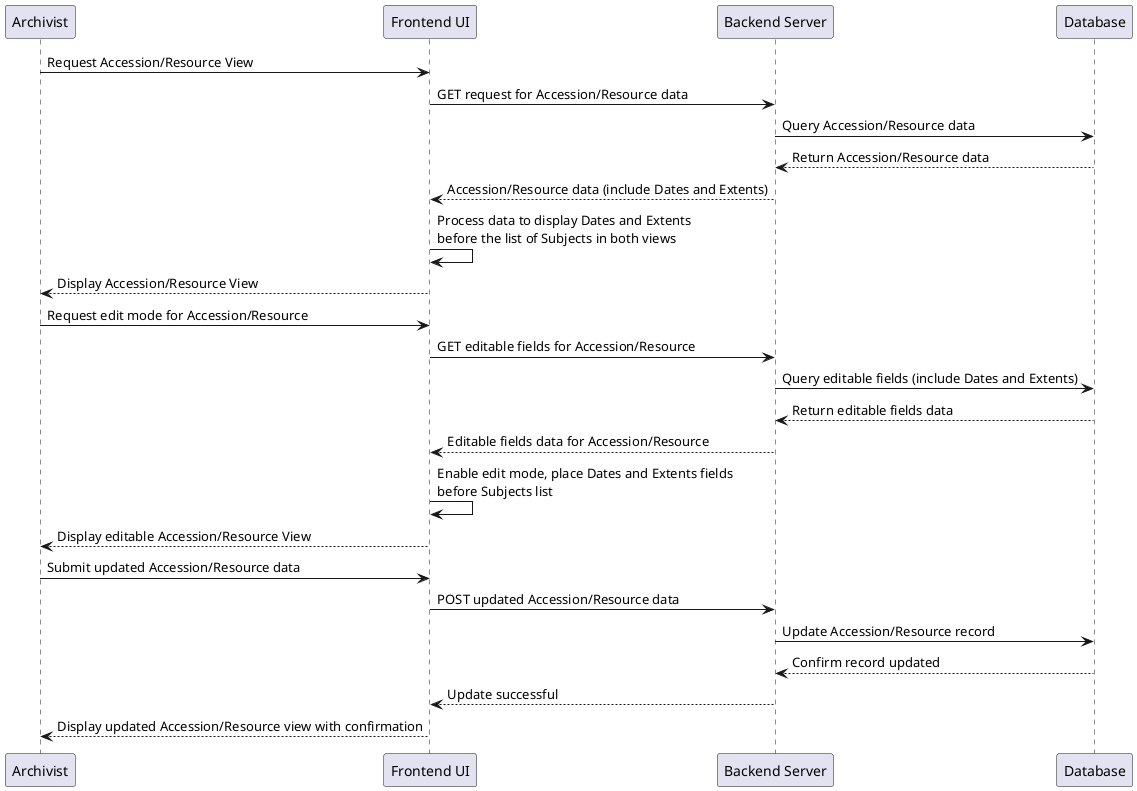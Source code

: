@startuml
participant Archivist as user
participant "Frontend UI" as frontend
participant "Backend Server" as backend
participant "Database" as database

user -> frontend : Request Accession/Resource View
frontend -> backend : GET request for Accession/Resource data
backend -> database : Query Accession/Resource data
database --> backend : Return Accession/Resource data
backend --> frontend : Accession/Resource data (include Dates and Extents)
frontend -> frontend : Process data to display Dates and Extents \nbefore the list of Subjects in both views
frontend --> user : Display Accession/Resource View

user -> frontend : Request edit mode for Accession/Resource
frontend -> backend : GET editable fields for Accession/Resource
backend -> database : Query editable fields (include Dates and Extents)
database --> backend : Return editable fields data
backend --> frontend : Editable fields data for Accession/Resource
frontend -> frontend : Enable edit mode, place Dates and Extents fields \nbefore Subjects list
frontend --> user : Display editable Accession/Resource View

user -> frontend : Submit updated Accession/Resource data
frontend -> backend : POST updated Accession/Resource data
backend -> database : Update Accession/Resource record
database --> backend : Confirm record updated
backend --> frontend : Update successful
frontend --> user : Display updated Accession/Resource view with confirmation

@enduml